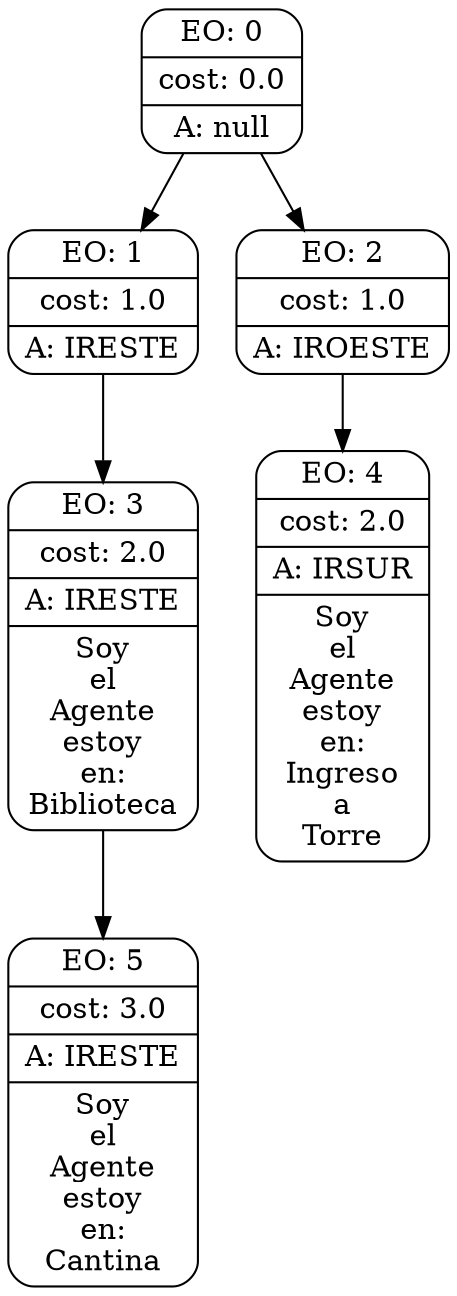 digraph g {
node [shape = Mrecord];
nodo0[label="{EO: 0|cost: 0.0|A: null}"]
nodo1[label="{EO: 1|cost: 1.0|A: IRESTE}"]
nodo3[label="{EO: 3|cost: 2.0|A: IRESTE|Soy\nel\nAgente\nestoy\nen:\nBiblioteca}"]
nodo5[label="{EO: 5|cost: 3.0|A: IRESTE|Soy\nel\nAgente\nestoy\nen:\nCantina}"]

nodo3 -> nodo5;

nodo1 -> nodo3;

nodo0 -> nodo1;
nodo2[label="{EO: 2|cost: 1.0|A: IROESTE}"]
nodo4[label="{EO: 4|cost: 2.0|A: IRSUR|Soy\nel\nAgente\nestoy\nen:\nIngreso\na\nTorre}"]

nodo2 -> nodo4;

nodo0 -> nodo2;


}